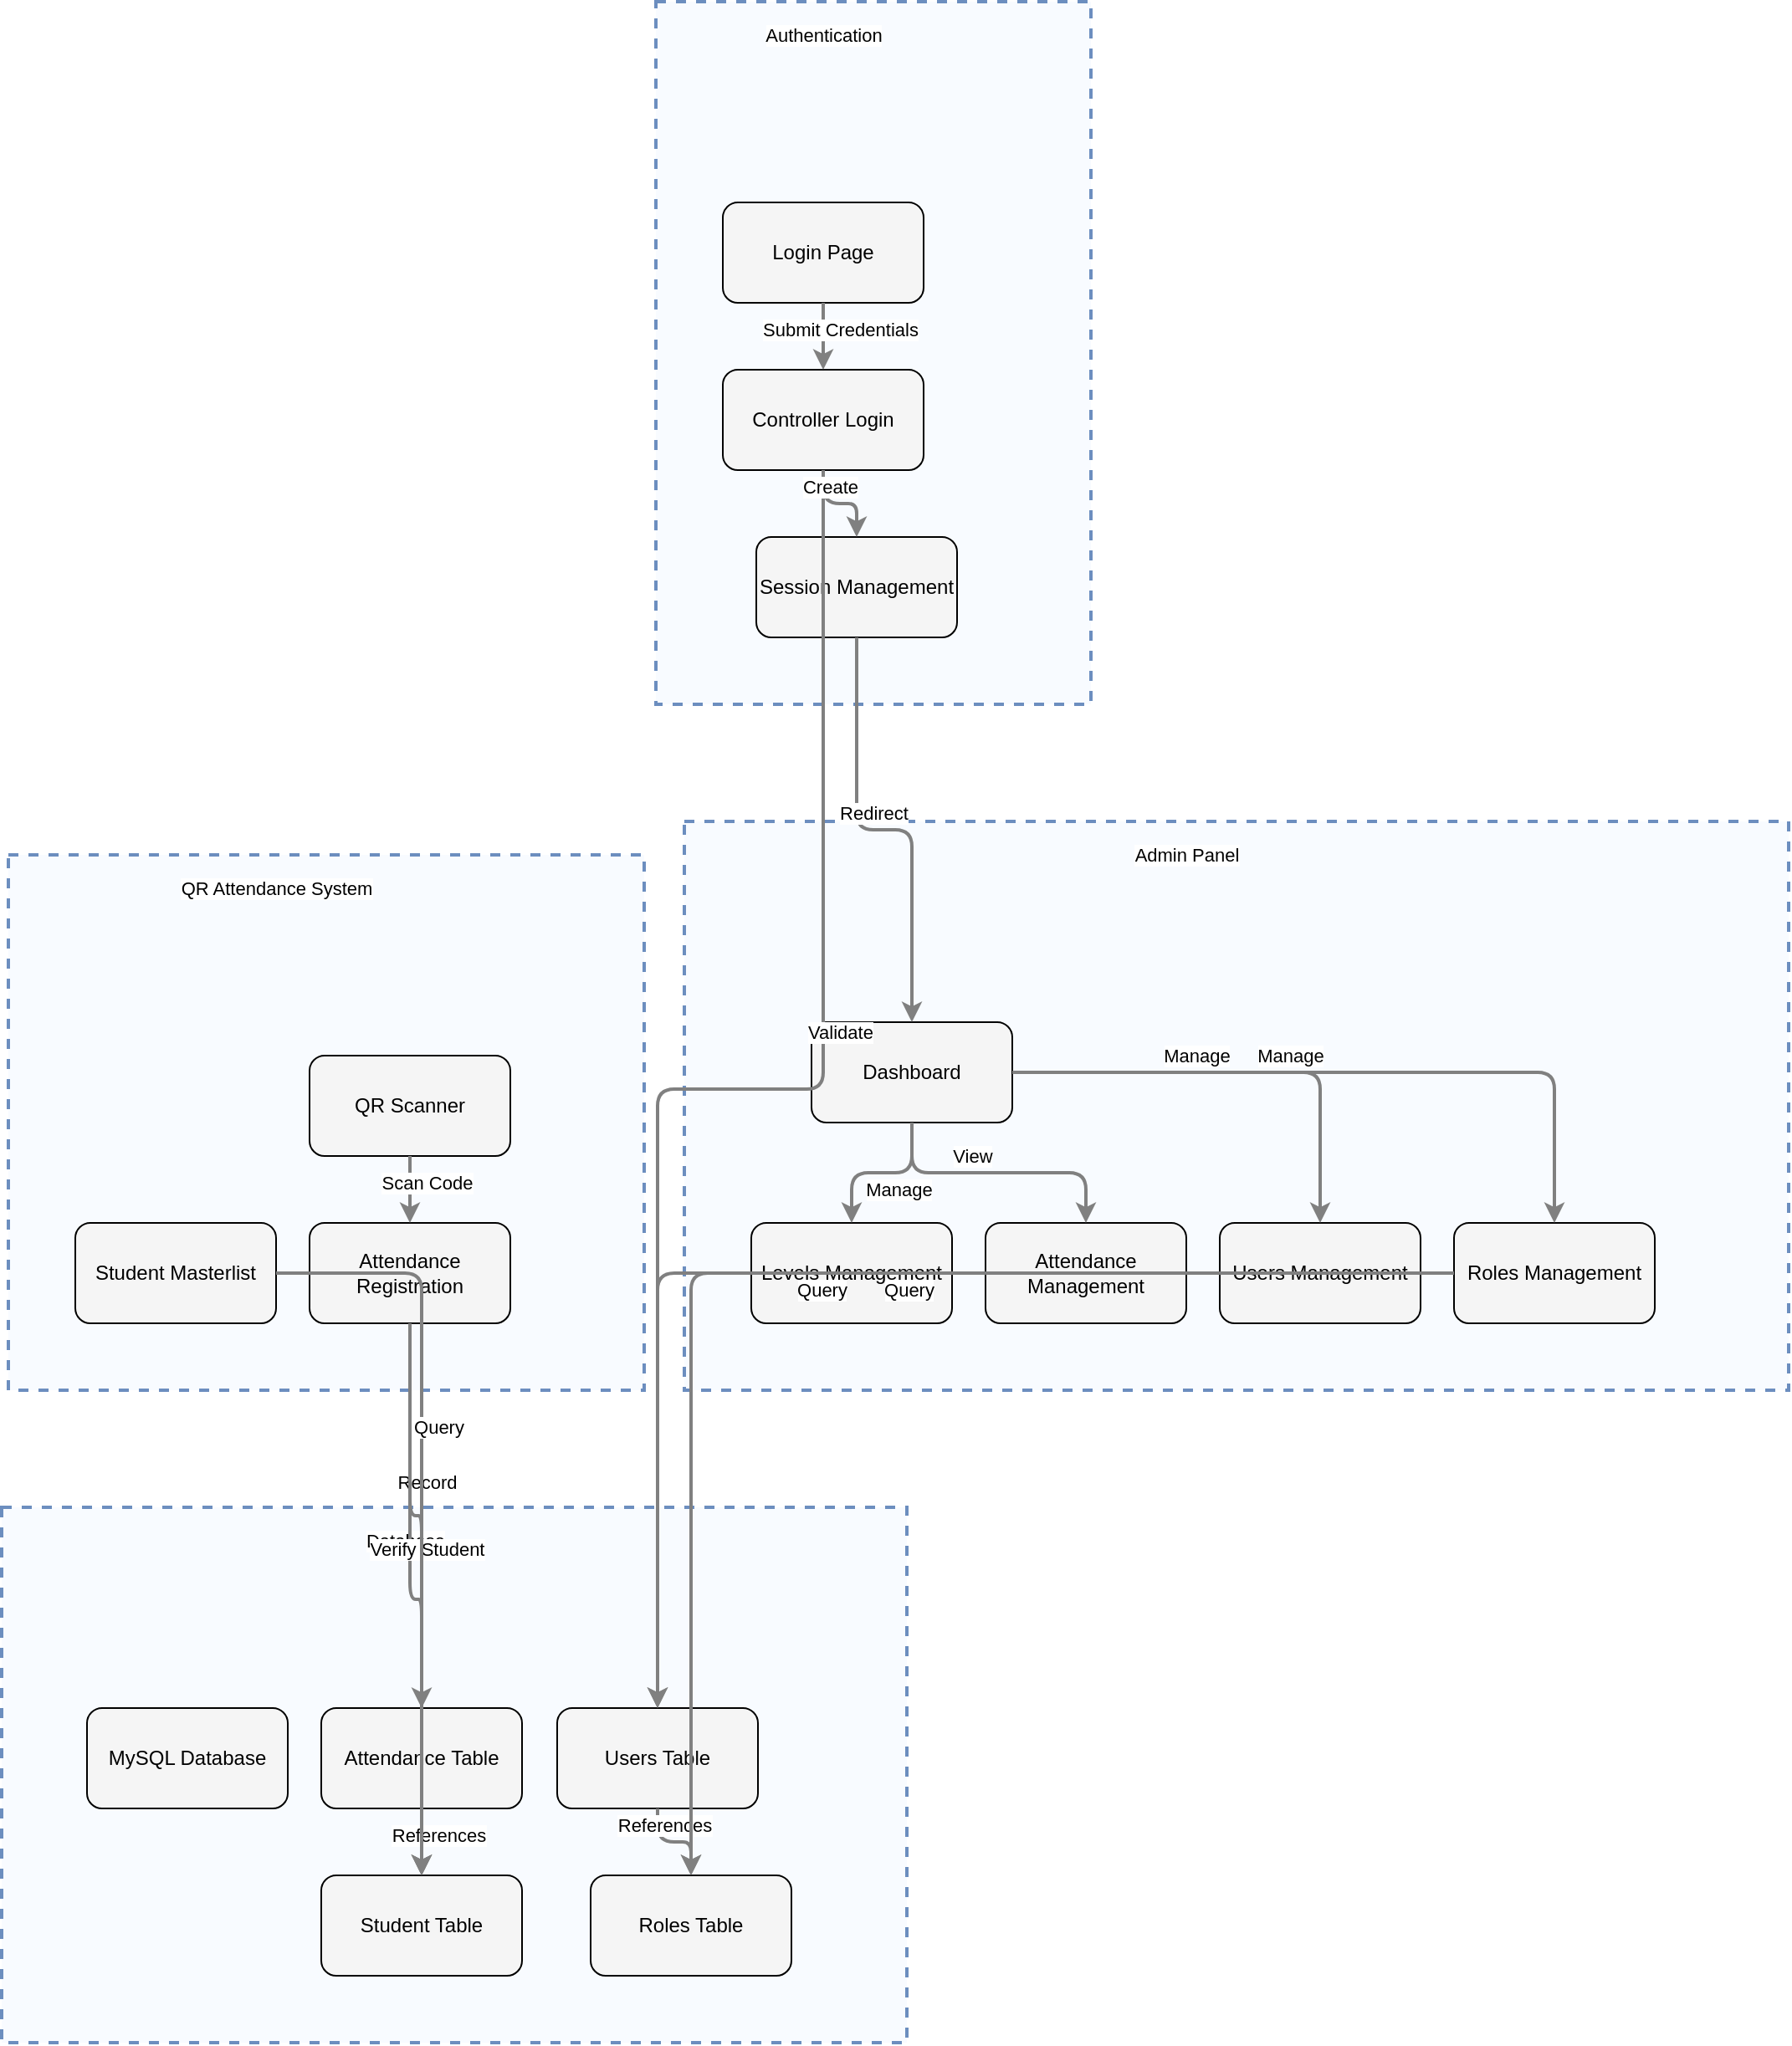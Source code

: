 <?xml version="1.0" encoding="UTF-8"?>
      <mxfile version="14.6.5" type="device">
        <diagram id="codeviz-diagram" name="System Diagram">
          <mxGraphModel dx="1000" dy="1000" grid="1" gridSize="10" guides="1" tooltips="1" connect="1" arrows="1" fold="1" page="1" pageScale="1" pageWidth="1169" pageHeight="827" math="0" shadow="0">
            <root>
              <mxCell id="0"/>
              <mxCell id="1" parent="0"/>
              <mxCell id="Authentication" value="" style="html=1;whiteSpace=wrap;container=1;fillColor=#dae8fc;strokeColor=#6c8ebf;dashed=1;fillOpacity=20;strokeWidth=2;containerType=none;recursiveResize=0;movable=1;resizable=1;autosize=0;dropTarget=0" vertex="1" parent="1">
                <mxGeometry x="424" y="22" width="260" height="420" as="geometry"/>
              </mxCell>
              <mxCell id="Authentication_label" value="Authentication" style="edgeLabel;html=1;align=center;verticalAlign=middle;resizable=0;labelBackgroundColor=white;spacing=5" vertex="1" parent="1">
                <mxGeometry x="432" y="30" width="184" height="24" as="geometry"/>
              </mxCell>
<mxCell id="Database" value="" style="html=1;whiteSpace=wrap;container=1;fillColor=#dae8fc;strokeColor=#6c8ebf;dashed=1;fillOpacity=20;strokeWidth=2;containerType=none;recursiveResize=0;movable=1;resizable=1;autosize=0;dropTarget=0" vertex="1" parent="1">
                <mxGeometry x="33" y="922" width="541" height="320" as="geometry"/>
              </mxCell>
              <mxCell id="Database_label" value="Database" style="edgeLabel;html=1;align=center;verticalAlign=middle;resizable=0;labelBackgroundColor=white;spacing=5" vertex="1" parent="1">
                <mxGeometry x="41" y="930" width="465" height="24" as="geometry"/>
              </mxCell>
<mxCell id="subGraph1" value="" style="html=1;whiteSpace=wrap;container=1;fillColor=#dae8fc;strokeColor=#6c8ebf;dashed=1;fillOpacity=20;strokeWidth=2;containerType=none;recursiveResize=0;movable=1;resizable=1;autosize=0;dropTarget=0" vertex="1" parent="1">
                <mxGeometry x="441" y="512" width="660" height="340" as="geometry"/>
              </mxCell>
              <mxCell id="subGraph1_label" value="Admin Panel" style="edgeLabel;html=1;align=center;verticalAlign=middle;resizable=0;labelBackgroundColor=white;spacing=5" vertex="1" parent="1">
                <mxGeometry x="449" y="520" width="584" height="24" as="geometry"/>
              </mxCell>
<mxCell id="subGraph2" value="" style="html=1;whiteSpace=wrap;container=1;fillColor=#dae8fc;strokeColor=#6c8ebf;dashed=1;fillOpacity=20;strokeWidth=2;containerType=none;recursiveResize=0;movable=1;resizable=1;autosize=0;dropTarget=0" vertex="1" parent="1">
                <mxGeometry x="37" y="532" width="380" height="320" as="geometry"/>
              </mxCell>
              <mxCell id="subGraph2_label" value="QR Attendance System" style="edgeLabel;html=1;align=center;verticalAlign=middle;resizable=0;labelBackgroundColor=white;spacing=5" vertex="1" parent="1">
                <mxGeometry x="45" y="540" width="304" height="24" as="geometry"/>
              </mxCell>
              <mxCell id="attendance" value="Attendance Management" style="rounded=1;whiteSpace=wrap;html=1;fillColor=#f5f5f5" vertex="1" parent="subGraph1">
                    <mxGeometry x="180" y="240" width="120" height="60" as="geometry"/>
                  </mxCell>
<mxCell id="attendanceReg" value="Attendance Registration" style="rounded=1;whiteSpace=wrap;html=1;fillColor=#f5f5f5" vertex="1" parent="subGraph2">
                    <mxGeometry x="180" y="220" width="120" height="60" as="geometry"/>
                  </mxCell>
<mxCell id="auth" value="Controller Login" style="rounded=1;whiteSpace=wrap;html=1;fillColor=#f5f5f5" vertex="1" parent="Authentication">
                    <mxGeometry x="40" y="220" width="120" height="60" as="geometry"/>
                  </mxCell>
<mxCell id="dashboard" value="Dashboard" style="rounded=1;whiteSpace=wrap;html=1;fillColor=#f5f5f5" vertex="1" parent="subGraph1">
                    <mxGeometry x="76" y="120" width="120" height="60" as="geometry"/>
                  </mxCell>
<mxCell id="db" value="MySQL Database" style="rounded=1;whiteSpace=wrap;html=1;fillColor=#f5f5f5" vertex="1" parent="Database">
                    <mxGeometry x="51" y="120" width="120" height="60" as="geometry"/>
                  </mxCell>
<mxCell id="dbAttendance" value="Attendance Table" style="rounded=1;whiteSpace=wrap;html=1;fillColor=#f5f5f5" vertex="1" parent="Database">
                    <mxGeometry x="191" y="120" width="120" height="60" as="geometry"/>
                  </mxCell>
<mxCell id="dbRoles" value="Roles Table" style="rounded=1;whiteSpace=wrap;html=1;fillColor=#f5f5f5" vertex="1" parent="Database">
                    <mxGeometry x="352" y="220" width="120" height="60" as="geometry"/>
                  </mxCell>
<mxCell id="dbStudent" value="Student Table" style="rounded=1;whiteSpace=wrap;html=1;fillColor=#f5f5f5" vertex="1" parent="Database">
                    <mxGeometry x="191" y="220" width="120" height="60" as="geometry"/>
                  </mxCell>
<mxCell id="dbUsers" value="Users Table" style="rounded=1;whiteSpace=wrap;html=1;fillColor=#f5f5f5" vertex="1" parent="Database">
                    <mxGeometry x="332" y="120" width="120" height="60" as="geometry"/>
                  </mxCell>
<mxCell id="levels" value="Levels Management" style="rounded=1;whiteSpace=wrap;html=1;fillColor=#f5f5f5" vertex="1" parent="subGraph1">
                    <mxGeometry x="40" y="240" width="120" height="60" as="geometry"/>
                  </mxCell>
<mxCell id="login" value="Login Page" style="rounded=1;whiteSpace=wrap;html=1;fillColor=#f5f5f5" vertex="1" parent="Authentication">
                    <mxGeometry x="40" y="120" width="120" height="60" as="geometry"/>
                  </mxCell>
<mxCell id="masterlist" value="Student Masterlist" style="rounded=1;whiteSpace=wrap;html=1;fillColor=#f5f5f5" vertex="1" parent="subGraph2">
                    <mxGeometry x="40" y="220" width="120" height="60" as="geometry"/>
                  </mxCell>
<mxCell id="qrScanner" value="QR Scanner" style="rounded=1;whiteSpace=wrap;html=1;fillColor=#f5f5f5" vertex="1" parent="subGraph2">
                    <mxGeometry x="180" y="120" width="120" height="60" as="geometry"/>
                  </mxCell>
<mxCell id="roles" value="Roles Management" style="rounded=1;whiteSpace=wrap;html=1;fillColor=#f5f5f5" vertex="1" parent="subGraph1">
                    <mxGeometry x="460" y="240" width="120" height="60" as="geometry"/>
                  </mxCell>
<mxCell id="session" value="Session Management" style="rounded=1;whiteSpace=wrap;html=1;fillColor=#f5f5f5" vertex="1" parent="Authentication">
                    <mxGeometry x="60" y="320" width="120" height="60" as="geometry"/>
                  </mxCell>
<mxCell id="users" value="Users Management" style="rounded=1;whiteSpace=wrap;html=1;fillColor=#f5f5f5" vertex="1" parent="subGraph1">
                    <mxGeometry x="320" y="240" width="120" height="60" as="geometry"/>
                  </mxCell>
              <mxCell id="edge-L_attendanceReg_dbAttendance_11" style="edgeStyle=orthogonalEdgeStyle;rounded=1;orthogonalLoop=1;jettySize=auto;html=1;strokeColor=#808080;strokeWidth=2;jumpStyle=arc;jumpSize=10;spacing=15;labelBackgroundColor=white;labelBorderColor=none" edge="1" parent="1" source="attendanceReg" target="dbAttendance">
                  <mxGeometry relative="1" as="geometry"/>
                </mxCell>
                <mxCell id="edge-L_attendanceReg_dbAttendance_11_label" value="Record" style="edgeLabel;html=1;align=center;verticalAlign=middle;resizable=0;points=[];" vertex="1" connectable="0" parent="edge-L_attendanceReg_dbAttendance_11">
                  <mxGeometry x="-0.2" y="10" relative="1" as="geometry">
                    <mxPoint as="offset"/>
                  </mxGeometry>
                </mxCell>
<mxCell id="edge-L_attendanceReg_dbStudent_12" style="edgeStyle=orthogonalEdgeStyle;rounded=1;orthogonalLoop=1;jettySize=auto;html=1;strokeColor=#808080;strokeWidth=2;jumpStyle=arc;jumpSize=10;spacing=15;labelBackgroundColor=white;labelBorderColor=none" edge="1" parent="1" source="attendanceReg" target="dbStudent">
                  <mxGeometry relative="1" as="geometry"/>
                </mxCell>
                <mxCell id="edge-L_attendanceReg_dbStudent_12_label" value="Verify Student" style="edgeLabel;html=1;align=center;verticalAlign=middle;resizable=0;points=[];" vertex="1" connectable="0" parent="edge-L_attendanceReg_dbStudent_12">
                  <mxGeometry x="-0.2" y="10" relative="1" as="geometry">
                    <mxPoint as="offset"/>
                  </mxGeometry>
                </mxCell>
<mxCell id="edge-L_auth_dbUsers_1" style="edgeStyle=orthogonalEdgeStyle;rounded=1;orthogonalLoop=1;jettySize=auto;html=1;strokeColor=#808080;strokeWidth=2;jumpStyle=arc;jumpSize=10;spacing=15;labelBackgroundColor=white;labelBorderColor=none" edge="1" parent="1" source="auth" target="dbUsers">
                  <mxGeometry relative="1" as="geometry"/>
                </mxCell>
                <mxCell id="edge-L_auth_dbUsers_1_label" value="Validate" style="edgeLabel;html=1;align=center;verticalAlign=middle;resizable=0;points=[];" vertex="1" connectable="0" parent="edge-L_auth_dbUsers_1">
                  <mxGeometry x="-0.2" y="10" relative="1" as="geometry">
                    <mxPoint as="offset"/>
                  </mxGeometry>
                </mxCell>
<mxCell id="edge-L_auth_session_2" style="edgeStyle=orthogonalEdgeStyle;rounded=1;orthogonalLoop=1;jettySize=auto;html=1;strokeColor=#808080;strokeWidth=2;jumpStyle=arc;jumpSize=10;spacing=15;labelBackgroundColor=white;labelBorderColor=none" edge="1" parent="1" source="auth" target="session">
                  <mxGeometry relative="1" as="geometry"/>
                </mxCell>
                <mxCell id="edge-L_auth_session_2_label" value="Create" style="edgeLabel;html=1;align=center;verticalAlign=middle;resizable=0;points=[];" vertex="1" connectable="0" parent="edge-L_auth_session_2">
                  <mxGeometry x="-0.2" y="10" relative="1" as="geometry">
                    <mxPoint as="offset"/>
                  </mxGeometry>
                </mxCell>
<mxCell id="edge-L_dashboard_attendance_7" style="edgeStyle=orthogonalEdgeStyle;rounded=1;orthogonalLoop=1;jettySize=auto;html=1;strokeColor=#808080;strokeWidth=2;jumpStyle=arc;jumpSize=10;spacing=15;labelBackgroundColor=white;labelBorderColor=none" edge="1" parent="1" source="dashboard" target="attendance">
                  <mxGeometry relative="1" as="geometry"/>
                </mxCell>
                <mxCell id="edge-L_dashboard_attendance_7_label" value="View" style="edgeLabel;html=1;align=center;verticalAlign=middle;resizable=0;points=[];" vertex="1" connectable="0" parent="edge-L_dashboard_attendance_7">
                  <mxGeometry x="-0.2" y="10" relative="1" as="geometry">
                    <mxPoint as="offset"/>
                  </mxGeometry>
                </mxCell>
<mxCell id="edge-L_dashboard_levels_6" style="edgeStyle=orthogonalEdgeStyle;rounded=1;orthogonalLoop=1;jettySize=auto;html=1;strokeColor=#808080;strokeWidth=2;jumpStyle=arc;jumpSize=10;spacing=15;labelBackgroundColor=white;labelBorderColor=none" edge="1" parent="1" source="dashboard" target="levels">
                  <mxGeometry relative="1" as="geometry"/>
                </mxCell>
                <mxCell id="edge-L_dashboard_levels_6_label" value="Manage" style="edgeLabel;html=1;align=center;verticalAlign=middle;resizable=0;points=[];" vertex="1" connectable="0" parent="edge-L_dashboard_levels_6">
                  <mxGeometry x="-0.2" y="10" relative="1" as="geometry">
                    <mxPoint as="offset"/>
                  </mxGeometry>
                </mxCell>
<mxCell id="edge-L_dashboard_roles_5" style="edgeStyle=orthogonalEdgeStyle;rounded=1;orthogonalLoop=1;jettySize=auto;html=1;strokeColor=#808080;strokeWidth=2;jumpStyle=arc;jumpSize=10;spacing=15;labelBackgroundColor=white;labelBorderColor=none" edge="1" parent="1" source="dashboard" target="roles">
                  <mxGeometry relative="1" as="geometry"/>
                </mxCell>
                <mxCell id="edge-L_dashboard_roles_5_label" value="Manage" style="edgeLabel;html=1;align=center;verticalAlign=middle;resizable=0;points=[];" vertex="1" connectable="0" parent="edge-L_dashboard_roles_5">
                  <mxGeometry x="-0.2" y="10" relative="1" as="geometry">
                    <mxPoint as="offset"/>
                  </mxGeometry>
                </mxCell>
<mxCell id="edge-L_dashboard_users_4" style="edgeStyle=orthogonalEdgeStyle;rounded=1;orthogonalLoop=1;jettySize=auto;html=1;strokeColor=#808080;strokeWidth=2;jumpStyle=arc;jumpSize=10;spacing=15;labelBackgroundColor=white;labelBorderColor=none" edge="1" parent="1" source="dashboard" target="users">
                  <mxGeometry relative="1" as="geometry"/>
                </mxCell>
                <mxCell id="edge-L_dashboard_users_4_label" value="Manage" style="edgeLabel;html=1;align=center;verticalAlign=middle;resizable=0;points=[];" vertex="1" connectable="0" parent="edge-L_dashboard_users_4">
                  <mxGeometry x="-0.2" y="10" relative="1" as="geometry">
                    <mxPoint as="offset"/>
                  </mxGeometry>
                </mxCell>
<mxCell id="edge-L_dbAttendance_dbStudent_15" style="edgeStyle=orthogonalEdgeStyle;rounded=1;orthogonalLoop=1;jettySize=auto;html=1;strokeColor=#808080;strokeWidth=2;jumpStyle=arc;jumpSize=10;spacing=15;labelBackgroundColor=white;labelBorderColor=none" edge="1" parent="1" source="dbAttendance" target="dbStudent">
                  <mxGeometry relative="1" as="geometry"/>
                </mxCell>
                <mxCell id="edge-L_dbAttendance_dbStudent_15_label" value="References" style="edgeLabel;html=1;align=center;verticalAlign=middle;resizable=0;points=[];" vertex="1" connectable="0" parent="edge-L_dbAttendance_dbStudent_15">
                  <mxGeometry x="-0.2" y="10" relative="1" as="geometry">
                    <mxPoint as="offset"/>
                  </mxGeometry>
                </mxCell>
<mxCell id="edge-L_dbUsers_dbRoles_14" style="edgeStyle=orthogonalEdgeStyle;rounded=1;orthogonalLoop=1;jettySize=auto;html=1;strokeColor=#808080;strokeWidth=2;jumpStyle=arc;jumpSize=10;spacing=15;labelBackgroundColor=white;labelBorderColor=none" edge="1" parent="1" source="dbUsers" target="dbRoles">
                  <mxGeometry relative="1" as="geometry"/>
                </mxCell>
                <mxCell id="edge-L_dbUsers_dbRoles_14_label" value="References" style="edgeLabel;html=1;align=center;verticalAlign=middle;resizable=0;points=[];" vertex="1" connectable="0" parent="edge-L_dbUsers_dbRoles_14">
                  <mxGeometry x="-0.2" y="10" relative="1" as="geometry">
                    <mxPoint as="offset"/>
                  </mxGeometry>
                </mxCell>
<mxCell id="edge-L_login_auth_0" style="edgeStyle=orthogonalEdgeStyle;rounded=1;orthogonalLoop=1;jettySize=auto;html=1;strokeColor=#808080;strokeWidth=2;jumpStyle=arc;jumpSize=10;spacing=15;labelBackgroundColor=white;labelBorderColor=none" edge="1" parent="1" source="login" target="auth">
                  <mxGeometry relative="1" as="geometry"/>
                </mxCell>
                <mxCell id="edge-L_login_auth_0_label" value="Submit Credentials" style="edgeLabel;html=1;align=center;verticalAlign=middle;resizable=0;points=[];" vertex="1" connectable="0" parent="edge-L_login_auth_0">
                  <mxGeometry x="-0.2" y="10" relative="1" as="geometry">
                    <mxPoint as="offset"/>
                  </mxGeometry>
                </mxCell>
<mxCell id="edge-L_masterlist_dbStudent_13" style="edgeStyle=orthogonalEdgeStyle;rounded=1;orthogonalLoop=1;jettySize=auto;html=1;strokeColor=#808080;strokeWidth=2;jumpStyle=arc;jumpSize=10;spacing=15;labelBackgroundColor=white;labelBorderColor=none" edge="1" parent="1" source="masterlist" target="dbStudent">
                  <mxGeometry relative="1" as="geometry"/>
                </mxCell>
                <mxCell id="edge-L_masterlist_dbStudent_13_label" value="Query" style="edgeLabel;html=1;align=center;verticalAlign=middle;resizable=0;points=[];" vertex="1" connectable="0" parent="edge-L_masterlist_dbStudent_13">
                  <mxGeometry x="-0.2" y="10" relative="1" as="geometry">
                    <mxPoint as="offset"/>
                  </mxGeometry>
                </mxCell>
<mxCell id="edge-L_qrScanner_attendanceReg_10" style="edgeStyle=orthogonalEdgeStyle;rounded=1;orthogonalLoop=1;jettySize=auto;html=1;strokeColor=#808080;strokeWidth=2;jumpStyle=arc;jumpSize=10;spacing=15;labelBackgroundColor=white;labelBorderColor=none" edge="1" parent="1" source="qrScanner" target="attendanceReg">
                  <mxGeometry relative="1" as="geometry"/>
                </mxCell>
                <mxCell id="edge-L_qrScanner_attendanceReg_10_label" value="Scan Code" style="edgeLabel;html=1;align=center;verticalAlign=middle;resizable=0;points=[];" vertex="1" connectable="0" parent="edge-L_qrScanner_attendanceReg_10">
                  <mxGeometry x="-0.2" y="10" relative="1" as="geometry">
                    <mxPoint as="offset"/>
                  </mxGeometry>
                </mxCell>
<mxCell id="edge-L_roles_dbRoles_9" style="edgeStyle=orthogonalEdgeStyle;rounded=1;orthogonalLoop=1;jettySize=auto;html=1;strokeColor=#808080;strokeWidth=2;jumpStyle=arc;jumpSize=10;spacing=15;labelBackgroundColor=white;labelBorderColor=none" edge="1" parent="1" source="roles" target="dbRoles">
                  <mxGeometry relative="1" as="geometry"/>
                </mxCell>
                <mxCell id="edge-L_roles_dbRoles_9_label" value="Query" style="edgeLabel;html=1;align=center;verticalAlign=middle;resizable=0;points=[];" vertex="1" connectable="0" parent="edge-L_roles_dbRoles_9">
                  <mxGeometry x="-0.2" y="10" relative="1" as="geometry">
                    <mxPoint as="offset"/>
                  </mxGeometry>
                </mxCell>
<mxCell id="edge-L_session_dashboard_3" style="edgeStyle=orthogonalEdgeStyle;rounded=1;orthogonalLoop=1;jettySize=auto;html=1;strokeColor=#808080;strokeWidth=2;jumpStyle=arc;jumpSize=10;spacing=15;labelBackgroundColor=white;labelBorderColor=none" edge="1" parent="1" source="session" target="dashboard">
                  <mxGeometry relative="1" as="geometry"/>
                </mxCell>
                <mxCell id="edge-L_session_dashboard_3_label" value="Redirect" style="edgeLabel;html=1;align=center;verticalAlign=middle;resizable=0;points=[];" vertex="1" connectable="0" parent="edge-L_session_dashboard_3">
                  <mxGeometry x="-0.2" y="10" relative="1" as="geometry">
                    <mxPoint as="offset"/>
                  </mxGeometry>
                </mxCell>
<mxCell id="edge-L_users_dbUsers_8" style="edgeStyle=orthogonalEdgeStyle;rounded=1;orthogonalLoop=1;jettySize=auto;html=1;strokeColor=#808080;strokeWidth=2;jumpStyle=arc;jumpSize=10;spacing=15;labelBackgroundColor=white;labelBorderColor=none" edge="1" parent="1" source="users" target="dbUsers">
                  <mxGeometry relative="1" as="geometry"/>
                </mxCell>
                <mxCell id="edge-L_users_dbUsers_8_label" value="Query" style="edgeLabel;html=1;align=center;verticalAlign=middle;resizable=0;points=[];" vertex="1" connectable="0" parent="edge-L_users_dbUsers_8">
                  <mxGeometry x="-0.2" y="10" relative="1" as="geometry">
                    <mxPoint as="offset"/>
                  </mxGeometry>
                </mxCell>
            </root>
          </mxGraphModel>
        </diagram>
      </mxfile>